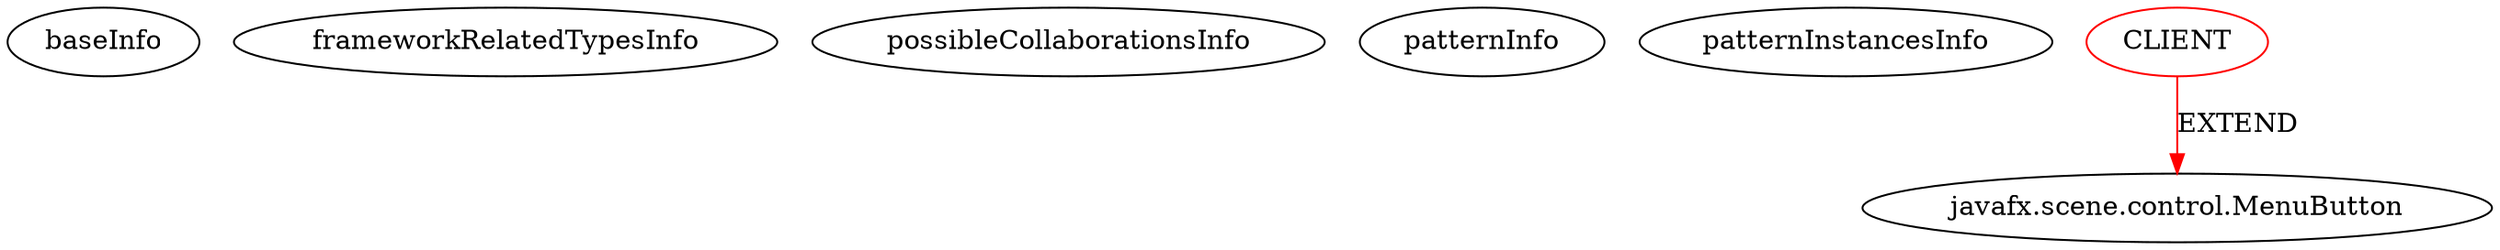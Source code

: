 digraph {
baseInfo[graphId=2894,category="pattern",isAnonymous=false,possibleRelation=false]
frameworkRelatedTypesInfo[0="javafx.scene.control.MenuButton"]
possibleCollaborationsInfo[]
patternInfo[frequency=3.0,patternRootClient=0]
patternInstancesInfo[0="atsticks-FXOne~/atsticks-FXOne/FXOne-master/org.fxone/fxone-ui/src/main/java/org/fxone/ui/rt/components/perspectives/PerspectiveMenu.java~PerspectiveMenu~1921",1="atsticks-FXOne~/atsticks-FXOne/FXOne-master/org.fxone/fxone-ui/src/main/java/org/fxone/ui/rt/components/view/ViewMenu.java~ViewMenu~1931",2="atsticks-FXOne~/atsticks-FXOne/FXOne-master/org.fxone/fxone-ui/src/main/java/org/fxone/ui/rt/components/view/PerspectiveMenu.java~PerspectiveMenu~1924"]
1[label="javafx.scene.control.MenuButton",vertexType="FRAMEWORK_CLASS_TYPE",isFrameworkType=false]
0[label="CLIENT",vertexType="ROOT_CLIENT_CLASS_DECLARATION",isFrameworkType=false,color=red]
0->1[label="EXTEND",color=red]
}
